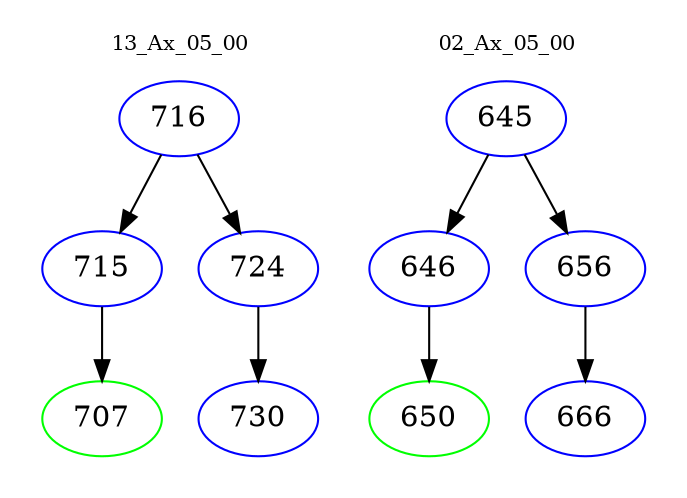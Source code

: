 digraph{
subgraph cluster_0 {
color = white
label = "13_Ax_05_00";
fontsize=10;
T0_716 [label="716", color="blue"]
T0_716 -> T0_715 [color="black"]
T0_715 [label="715", color="blue"]
T0_715 -> T0_707 [color="black"]
T0_707 [label="707", color="green"]
T0_716 -> T0_724 [color="black"]
T0_724 [label="724", color="blue"]
T0_724 -> T0_730 [color="black"]
T0_730 [label="730", color="blue"]
}
subgraph cluster_1 {
color = white
label = "02_Ax_05_00";
fontsize=10;
T1_645 [label="645", color="blue"]
T1_645 -> T1_646 [color="black"]
T1_646 [label="646", color="blue"]
T1_646 -> T1_650 [color="black"]
T1_650 [label="650", color="green"]
T1_645 -> T1_656 [color="black"]
T1_656 [label="656", color="blue"]
T1_656 -> T1_666 [color="black"]
T1_666 [label="666", color="blue"]
}
}
